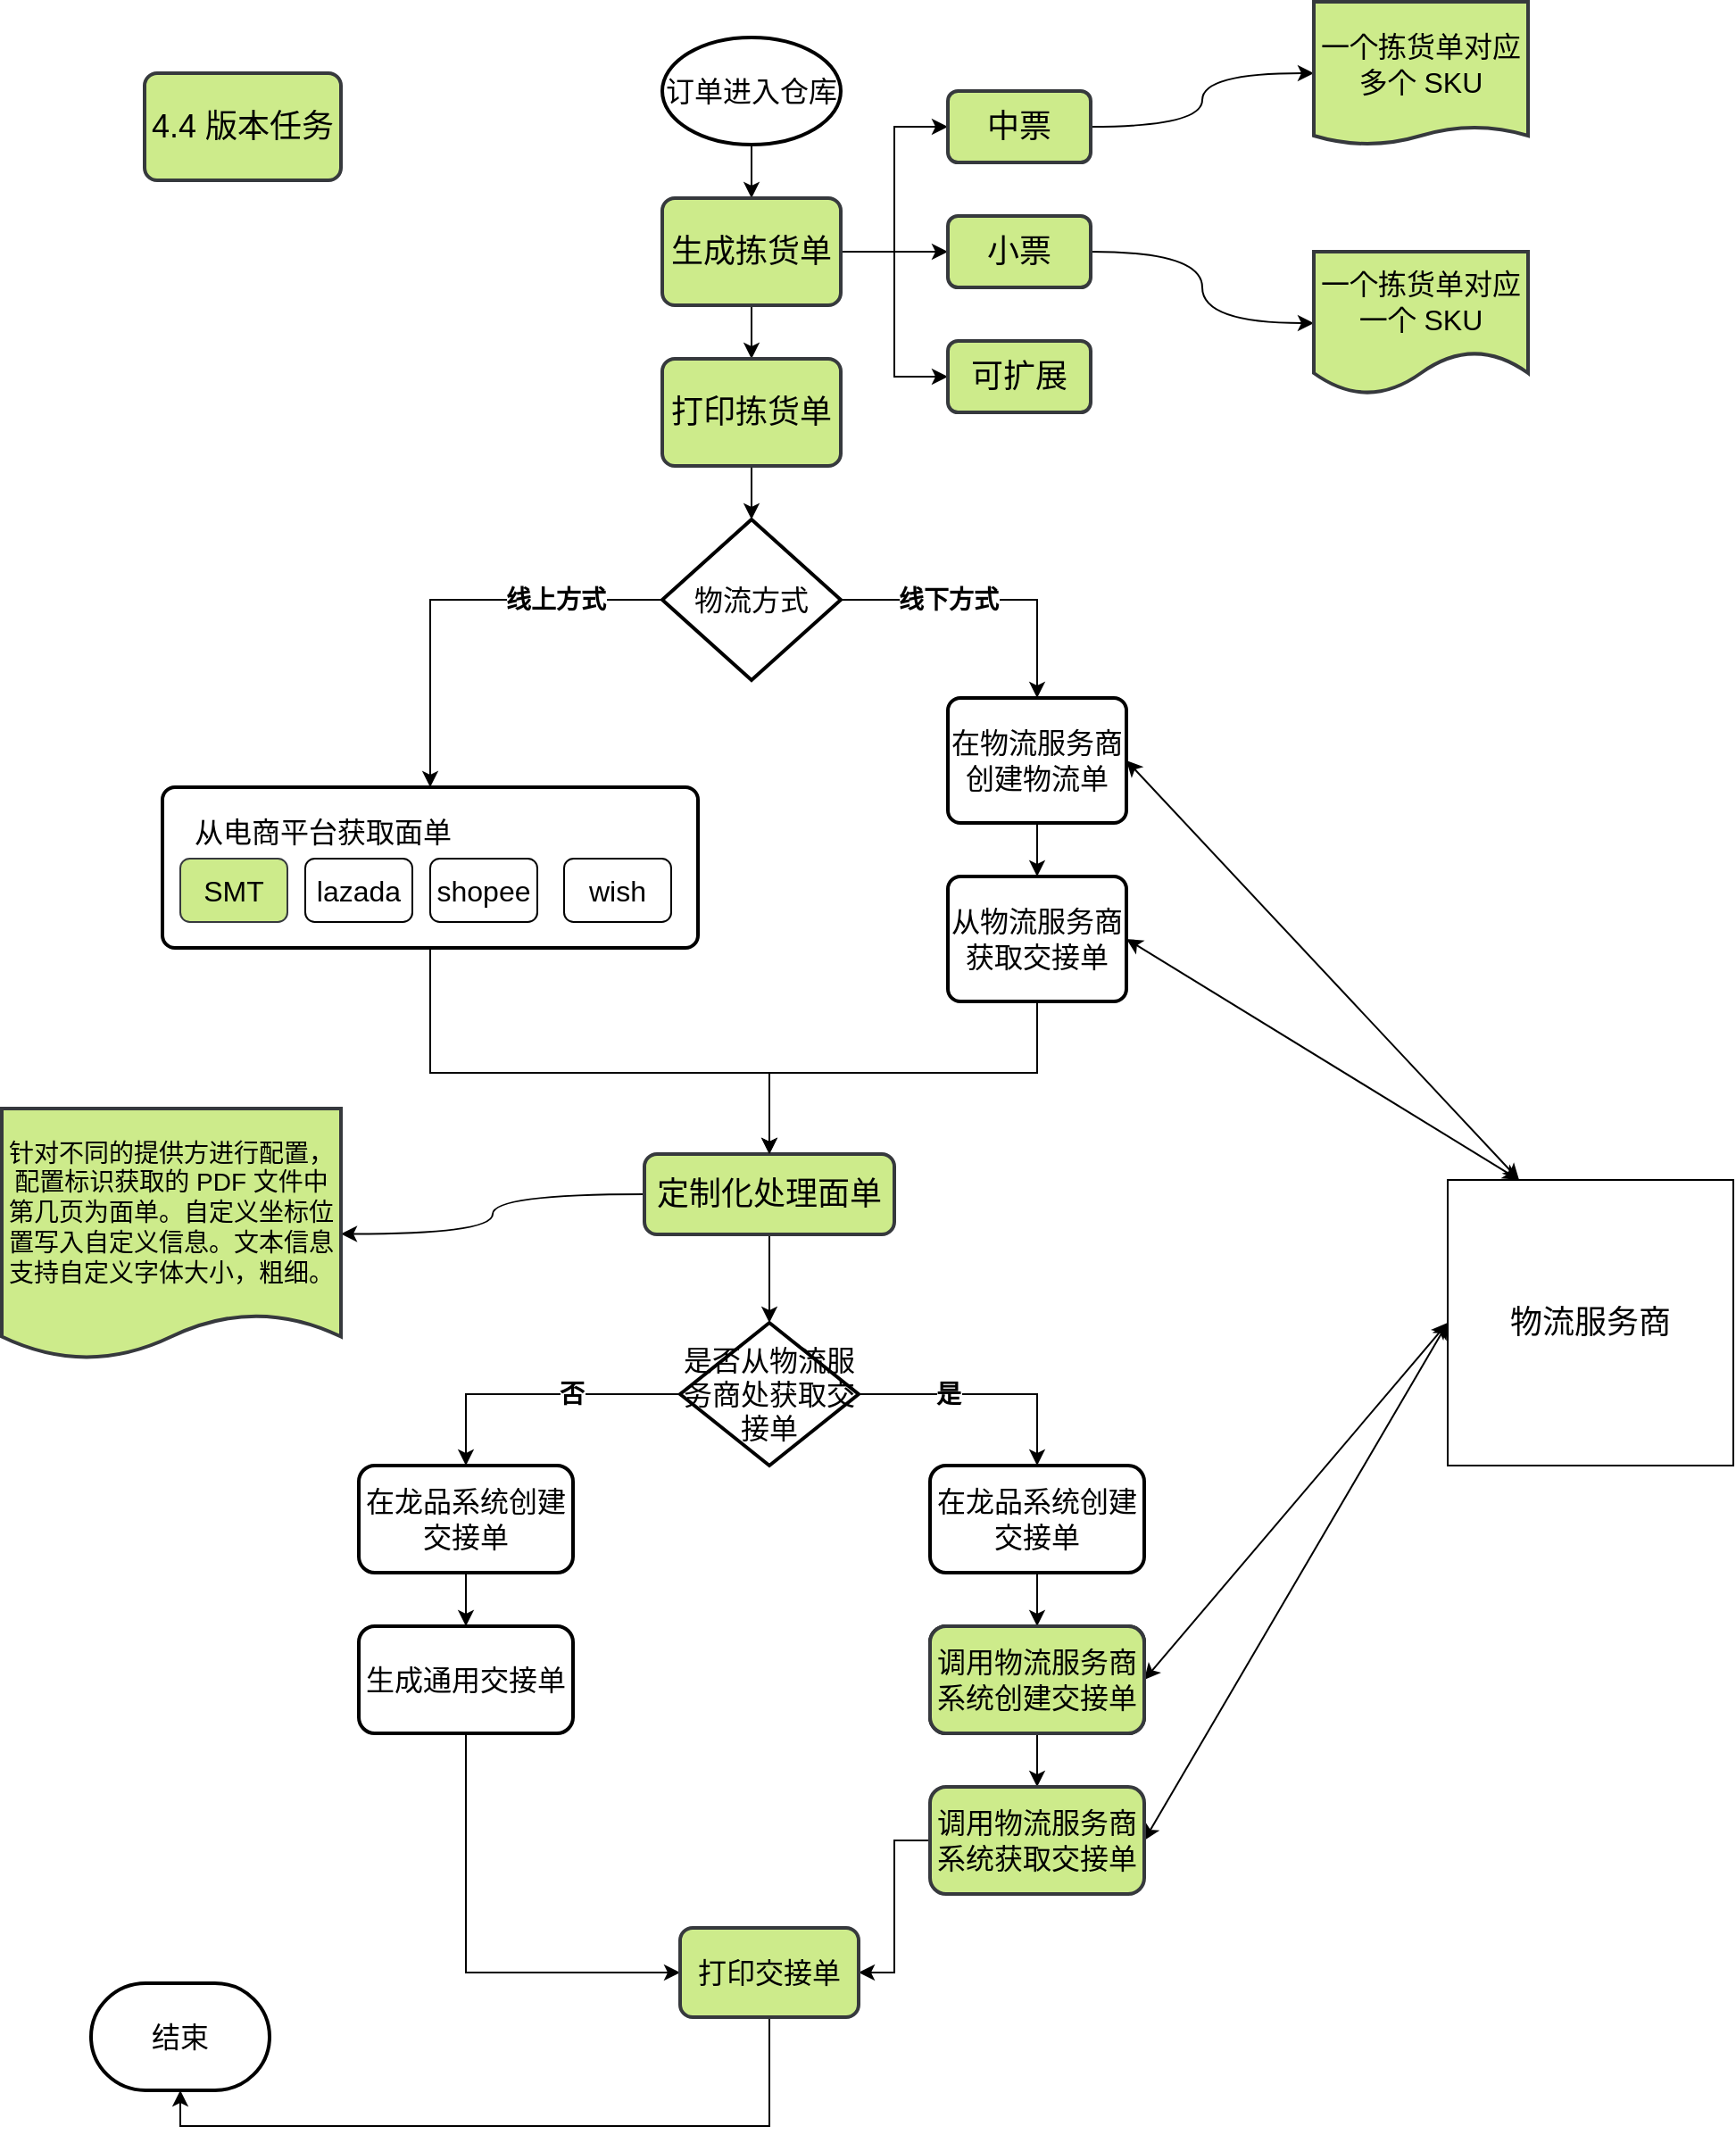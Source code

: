 <mxfile version="21.1.1" type="github">
  <diagram name="第 1 页" id="KuIml-AkiOZRVEyt4xdX">
    <mxGraphModel dx="1434" dy="756" grid="1" gridSize="10" guides="1" tooltips="1" connect="1" arrows="1" fold="1" page="1" pageScale="1" pageWidth="827" pageHeight="1169" math="0" shadow="0">
      <root>
        <mxCell id="0" />
        <mxCell id="1" parent="0" />
        <mxCell id="3qagU8p-PGzFSOpaCyJv-4" style="edgeStyle=orthogonalEdgeStyle;rounded=0;orthogonalLoop=1;jettySize=auto;html=1;" parent="1" source="3qagU8p-PGzFSOpaCyJv-1" target="3qagU8p-PGzFSOpaCyJv-3" edge="1">
          <mxGeometry relative="1" as="geometry" />
        </mxCell>
        <mxCell id="3qagU8p-PGzFSOpaCyJv-1" value="&lt;font style=&quot;font-size: 16px;&quot;&gt;订单进入仓库&lt;/font&gt;" style="strokeWidth=2;html=1;shape=mxgraph.flowchart.start_1;whiteSpace=wrap;" parent="1" vertex="1">
          <mxGeometry x="380" y="60" width="100" height="60" as="geometry" />
        </mxCell>
        <mxCell id="3qagU8p-PGzFSOpaCyJv-20" style="edgeStyle=orthogonalEdgeStyle;rounded=0;orthogonalLoop=1;jettySize=auto;html=1;" parent="1" source="3qagU8p-PGzFSOpaCyJv-3" target="3qagU8p-PGzFSOpaCyJv-19" edge="1">
          <mxGeometry relative="1" as="geometry" />
        </mxCell>
        <mxCell id="eLSRIM-IV2K5nEaeKlRg-40" style="edgeStyle=orthogonalEdgeStyle;rounded=0;orthogonalLoop=1;jettySize=auto;html=1;entryX=0;entryY=0.5;entryDx=0;entryDy=0;" edge="1" parent="1" source="3qagU8p-PGzFSOpaCyJv-3" target="3qagU8p-PGzFSOpaCyJv-10">
          <mxGeometry relative="1" as="geometry" />
        </mxCell>
        <mxCell id="eLSRIM-IV2K5nEaeKlRg-41" style="edgeStyle=orthogonalEdgeStyle;rounded=0;orthogonalLoop=1;jettySize=auto;html=1;entryX=0;entryY=0.5;entryDx=0;entryDy=0;" edge="1" parent="1" source="3qagU8p-PGzFSOpaCyJv-3" target="3qagU8p-PGzFSOpaCyJv-5">
          <mxGeometry relative="1" as="geometry" />
        </mxCell>
        <mxCell id="eLSRIM-IV2K5nEaeKlRg-42" style="edgeStyle=orthogonalEdgeStyle;rounded=0;orthogonalLoop=1;jettySize=auto;html=1;entryX=0;entryY=0.5;entryDx=0;entryDy=0;" edge="1" parent="1" source="3qagU8p-PGzFSOpaCyJv-3" target="3qagU8p-PGzFSOpaCyJv-12">
          <mxGeometry relative="1" as="geometry" />
        </mxCell>
        <mxCell id="3qagU8p-PGzFSOpaCyJv-3" value="&lt;font style=&quot;font-size: 18px;&quot;&gt;生成拣货单&lt;/font&gt;" style="rounded=1;whiteSpace=wrap;html=1;absoluteArcSize=1;arcSize=14;strokeWidth=2;fillColor=#cdeb8b;strokeColor=#36393d;" parent="1" vertex="1">
          <mxGeometry x="380" y="150" width="100" height="60" as="geometry" />
        </mxCell>
        <mxCell id="3qagU8p-PGzFSOpaCyJv-16" value="" style="edgeStyle=orthogonalEdgeStyle;orthogonalLoop=1;jettySize=auto;html=1;curved=1;" parent="1" source="3qagU8p-PGzFSOpaCyJv-5" target="3qagU8p-PGzFSOpaCyJv-15" edge="1">
          <mxGeometry relative="1" as="geometry" />
        </mxCell>
        <mxCell id="3qagU8p-PGzFSOpaCyJv-5" value="&lt;font style=&quot;font-size: 18px;&quot;&gt;中票&lt;/font&gt;" style="rounded=1;whiteSpace=wrap;html=1;arcSize=14;strokeWidth=2;fillColor=#cdeb8b;strokeColor=#36393d;" parent="1" vertex="1">
          <mxGeometry x="540" y="90" width="80" height="40" as="geometry" />
        </mxCell>
        <mxCell id="3qagU8p-PGzFSOpaCyJv-18" value="" style="edgeStyle=orthogonalEdgeStyle;orthogonalLoop=1;jettySize=auto;html=1;curved=1;" parent="1" source="3qagU8p-PGzFSOpaCyJv-10" target="3qagU8p-PGzFSOpaCyJv-17" edge="1">
          <mxGeometry relative="1" as="geometry" />
        </mxCell>
        <mxCell id="3qagU8p-PGzFSOpaCyJv-10" value="&lt;font style=&quot;font-size: 18px;&quot;&gt;小票&lt;/font&gt;" style="rounded=1;whiteSpace=wrap;html=1;arcSize=14;strokeWidth=2;fillColor=#cdeb8b;strokeColor=#36393d;" parent="1" vertex="1">
          <mxGeometry x="540" y="160" width="80" height="40" as="geometry" />
        </mxCell>
        <mxCell id="3qagU8p-PGzFSOpaCyJv-12" value="&lt;font style=&quot;font-size: 18px;&quot;&gt;可扩展&lt;/font&gt;" style="rounded=1;whiteSpace=wrap;html=1;arcSize=14;strokeWidth=2;fillColor=#cdeb8b;strokeColor=#36393d;" parent="1" vertex="1">
          <mxGeometry x="540" y="230" width="80" height="40" as="geometry" />
        </mxCell>
        <mxCell id="3qagU8p-PGzFSOpaCyJv-15" value="&lt;font style=&quot;font-size: 16px;&quot;&gt;一个拣货单对应多个 SKU&lt;/font&gt;" style="shape=document;whiteSpace=wrap;html=1;boundedLbl=1;rounded=1;arcSize=14;strokeWidth=2;size=0.125;fillColor=#cdeb8b;strokeColor=#36393d;" parent="1" vertex="1">
          <mxGeometry x="745" y="40" width="120" height="80" as="geometry" />
        </mxCell>
        <mxCell id="3qagU8p-PGzFSOpaCyJv-17" value="&lt;font style=&quot;font-size: 16px;&quot;&gt;一个拣货单对应一个 SKU&lt;/font&gt;" style="shape=document;whiteSpace=wrap;html=1;boundedLbl=1;rounded=1;arcSize=14;strokeWidth=2;fillColor=#cdeb8b;strokeColor=#36393d;" parent="1" vertex="1">
          <mxGeometry x="745" y="180" width="120" height="80" as="geometry" />
        </mxCell>
        <mxCell id="3qagU8p-PGzFSOpaCyJv-73" style="rounded=0;orthogonalLoop=1;jettySize=auto;html=1;entryX=0.5;entryY=0;entryDx=0;entryDy=0;entryPerimeter=0;elbow=vertical;" parent="1" source="3qagU8p-PGzFSOpaCyJv-19" target="3qagU8p-PGzFSOpaCyJv-70" edge="1">
          <mxGeometry relative="1" as="geometry" />
        </mxCell>
        <mxCell id="3qagU8p-PGzFSOpaCyJv-19" value="&lt;span style=&quot;font-size: 18px;&quot;&gt;打印拣货单&lt;/span&gt;" style="rounded=1;whiteSpace=wrap;html=1;absoluteArcSize=1;arcSize=14;strokeWidth=2;fillColor=#cdeb8b;strokeColor=#36393d;" parent="1" vertex="1">
          <mxGeometry x="380" y="240" width="100" height="60" as="geometry" />
        </mxCell>
        <mxCell id="eLSRIM-IV2K5nEaeKlRg-1" value="&lt;font style=&quot;font-size: 14px;&quot;&gt;&lt;b&gt;线上方式&lt;/b&gt;&lt;/font&gt;" style="edgeStyle=orthogonalEdgeStyle;rounded=0;orthogonalLoop=1;jettySize=auto;html=1;entryX=0.5;entryY=0;entryDx=0;entryDy=0;exitX=0;exitY=0.5;exitDx=0;exitDy=0;exitPerimeter=0;" edge="1" parent="1" source="3qagU8p-PGzFSOpaCyJv-70" target="eLSRIM-IV2K5nEaeKlRg-44">
          <mxGeometry x="-0.489" relative="1" as="geometry">
            <mxPoint x="260" y="450" as="targetPoint" />
            <mxPoint as="offset" />
          </mxGeometry>
        </mxCell>
        <mxCell id="eLSRIM-IV2K5nEaeKlRg-3" value="&lt;font style=&quot;font-size: 14px;&quot;&gt;&lt;b&gt;线下方式&lt;/b&gt;&lt;/font&gt;" style="edgeStyle=orthogonalEdgeStyle;rounded=0;orthogonalLoop=1;jettySize=auto;html=1;" edge="1" parent="1" source="3qagU8p-PGzFSOpaCyJv-70" target="eLSRIM-IV2K5nEaeKlRg-2">
          <mxGeometry x="-0.273" relative="1" as="geometry">
            <mxPoint as="offset" />
          </mxGeometry>
        </mxCell>
        <mxCell id="3qagU8p-PGzFSOpaCyJv-70" value="&lt;font style=&quot;font-size: 16px;&quot;&gt;物流方式&lt;/font&gt;" style="strokeWidth=2;html=1;shape=mxgraph.flowchart.decision;whiteSpace=wrap;" parent="1" vertex="1">
          <mxGeometry x="380" y="330" width="100" height="90" as="geometry" />
        </mxCell>
        <mxCell id="eLSRIM-IV2K5nEaeKlRg-5" style="edgeStyle=orthogonalEdgeStyle;rounded=0;orthogonalLoop=1;jettySize=auto;html=1;entryX=0.5;entryY=0;entryDx=0;entryDy=0;" edge="1" parent="1" source="eLSRIM-IV2K5nEaeKlRg-2" target="eLSRIM-IV2K5nEaeKlRg-4">
          <mxGeometry relative="1" as="geometry" />
        </mxCell>
        <mxCell id="eLSRIM-IV2K5nEaeKlRg-34" style="rounded=0;orthogonalLoop=1;jettySize=auto;html=1;startArrow=classic;startFill=1;exitX=1;exitY=0.5;exitDx=0;exitDy=0;entryX=0.25;entryY=0;entryDx=0;entryDy=0;" edge="1" parent="1" source="eLSRIM-IV2K5nEaeKlRg-2" target="eLSRIM-IV2K5nEaeKlRg-31">
          <mxGeometry relative="1" as="geometry" />
        </mxCell>
        <mxCell id="eLSRIM-IV2K5nEaeKlRg-2" value="&lt;span style=&quot;font-size: 16px;&quot;&gt;在物流服务商&lt;br&gt;创建物流单&lt;br&gt;&lt;/span&gt;" style="rounded=1;whiteSpace=wrap;html=1;absoluteArcSize=1;arcSize=14;strokeWidth=2;" vertex="1" parent="1">
          <mxGeometry x="540" y="430" width="100" height="70" as="geometry" />
        </mxCell>
        <mxCell id="eLSRIM-IV2K5nEaeKlRg-11" style="edgeStyle=orthogonalEdgeStyle;rounded=0;orthogonalLoop=1;jettySize=auto;html=1;entryX=0.5;entryY=0;entryDx=0;entryDy=0;exitX=0.5;exitY=1;exitDx=0;exitDy=0;" edge="1" parent="1" source="eLSRIM-IV2K5nEaeKlRg-4" target="eLSRIM-IV2K5nEaeKlRg-8">
          <mxGeometry relative="1" as="geometry">
            <Array as="points">
              <mxPoint x="590" y="640" />
              <mxPoint x="440" y="640" />
            </Array>
          </mxGeometry>
        </mxCell>
        <mxCell id="eLSRIM-IV2K5nEaeKlRg-33" style="rounded=0;orthogonalLoop=1;jettySize=auto;html=1;startArrow=classic;startFill=1;exitX=1;exitY=0.5;exitDx=0;exitDy=0;entryX=0.25;entryY=0;entryDx=0;entryDy=0;" edge="1" parent="1" source="eLSRIM-IV2K5nEaeKlRg-4" target="eLSRIM-IV2K5nEaeKlRg-31">
          <mxGeometry relative="1" as="geometry" />
        </mxCell>
        <mxCell id="eLSRIM-IV2K5nEaeKlRg-4" value="&lt;span style=&quot;font-size: 16px;&quot;&gt;从物流服务商&lt;br&gt;获取交接单&lt;br&gt;&lt;/span&gt;" style="rounded=1;whiteSpace=wrap;html=1;absoluteArcSize=1;arcSize=14;strokeWidth=2;" vertex="1" parent="1">
          <mxGeometry x="540" y="530" width="100" height="70" as="geometry" />
        </mxCell>
        <mxCell id="eLSRIM-IV2K5nEaeKlRg-7" value="" style="edgeStyle=orthogonalEdgeStyle;orthogonalLoop=1;jettySize=auto;html=1;curved=1;" edge="1" parent="1" source="eLSRIM-IV2K5nEaeKlRg-8" target="eLSRIM-IV2K5nEaeKlRg-9">
          <mxGeometry relative="1" as="geometry" />
        </mxCell>
        <mxCell id="eLSRIM-IV2K5nEaeKlRg-32" style="edgeStyle=orthogonalEdgeStyle;rounded=0;orthogonalLoop=1;jettySize=auto;html=1;" edge="1" parent="1" source="eLSRIM-IV2K5nEaeKlRg-8" target="eLSRIM-IV2K5nEaeKlRg-15">
          <mxGeometry relative="1" as="geometry" />
        </mxCell>
        <mxCell id="eLSRIM-IV2K5nEaeKlRg-8" value="&lt;span style=&quot;font-size: 18px;&quot;&gt;定制化处理面单&lt;/span&gt;" style="rounded=1;whiteSpace=wrap;html=1;absoluteArcSize=1;arcSize=14;strokeWidth=2;fillColor=#cdeb8b;strokeColor=#36393d;" vertex="1" parent="1">
          <mxGeometry x="370" y="685.5" width="140" height="45" as="geometry" />
        </mxCell>
        <mxCell id="eLSRIM-IV2K5nEaeKlRg-9" value="&lt;font style=&quot;font-size: 14px;&quot;&gt;针对不同的提供方进行配置，配置标识获取的 PDF 文件中第几页为面单。自定义坐标位置写入自定义信息。文本信息支持自定义字体大小，粗细。&lt;/font&gt;" style="shape=document;whiteSpace=wrap;html=1;boundedLbl=1;rounded=1;arcSize=14;strokeWidth=2;size=0.181;fillColor=#cdeb8b;strokeColor=#36393d;" vertex="1" parent="1">
          <mxGeometry x="10" y="660" width="190" height="140.5" as="geometry" />
        </mxCell>
        <mxCell id="eLSRIM-IV2K5nEaeKlRg-12" value="&lt;font style=&quot;font-size: 14px;&quot;&gt;&lt;b&gt;否&lt;/b&gt;&lt;/font&gt;" style="edgeStyle=orthogonalEdgeStyle;rounded=0;orthogonalLoop=1;jettySize=auto;html=1;entryX=0.5;entryY=0;entryDx=0;entryDy=0;" edge="1" parent="1" source="eLSRIM-IV2K5nEaeKlRg-15" target="eLSRIM-IV2K5nEaeKlRg-17">
          <mxGeometry x="-0.238" relative="1" as="geometry">
            <mxPoint as="offset" />
          </mxGeometry>
        </mxCell>
        <mxCell id="eLSRIM-IV2K5nEaeKlRg-13" style="edgeStyle=orthogonalEdgeStyle;rounded=0;orthogonalLoop=1;jettySize=auto;html=1;entryX=0.5;entryY=0;entryDx=0;entryDy=0;" edge="1" parent="1" source="eLSRIM-IV2K5nEaeKlRg-15" target="eLSRIM-IV2K5nEaeKlRg-20">
          <mxGeometry relative="1" as="geometry" />
        </mxCell>
        <mxCell id="eLSRIM-IV2K5nEaeKlRg-14" value="&lt;b&gt;&lt;font style=&quot;font-size: 14px;&quot;&gt;是&lt;/font&gt;&lt;/b&gt;" style="edgeLabel;html=1;align=center;verticalAlign=middle;resizable=0;points=[];" vertex="1" connectable="0" parent="eLSRIM-IV2K5nEaeKlRg-13">
          <mxGeometry x="-0.443" y="1" relative="1" as="geometry">
            <mxPoint x="11" y="1" as="offset" />
          </mxGeometry>
        </mxCell>
        <mxCell id="eLSRIM-IV2K5nEaeKlRg-15" value="&lt;font style=&quot;font-size: 16px;&quot;&gt;是否从物流服务商处获取交接单&lt;/font&gt;" style="strokeWidth=2;html=1;shape=mxgraph.flowchart.decision;whiteSpace=wrap;" vertex="1" parent="1">
          <mxGeometry x="390" y="780" width="100" height="80" as="geometry" />
        </mxCell>
        <mxCell id="eLSRIM-IV2K5nEaeKlRg-16" style="edgeStyle=orthogonalEdgeStyle;rounded=0;orthogonalLoop=1;jettySize=auto;html=1;" edge="1" parent="1" source="eLSRIM-IV2K5nEaeKlRg-17" target="eLSRIM-IV2K5nEaeKlRg-22">
          <mxGeometry relative="1" as="geometry" />
        </mxCell>
        <mxCell id="eLSRIM-IV2K5nEaeKlRg-17" value="&lt;font style=&quot;font-size: 16px;&quot;&gt;在龙品系统创建交接单&lt;/font&gt;" style="rounded=1;whiteSpace=wrap;html=1;strokeWidth=2;" vertex="1" parent="1">
          <mxGeometry x="210" y="860" width="120" height="60" as="geometry" />
        </mxCell>
        <mxCell id="eLSRIM-IV2K5nEaeKlRg-18" value="&lt;span style=&quot;font-size: 16px;&quot;&gt;结束&lt;/span&gt;" style="strokeWidth=2;html=1;shape=mxgraph.flowchart.terminator;whiteSpace=wrap;" vertex="1" parent="1">
          <mxGeometry x="60" y="1150" width="100" height="60" as="geometry" />
        </mxCell>
        <mxCell id="eLSRIM-IV2K5nEaeKlRg-19" style="edgeStyle=orthogonalEdgeStyle;rounded=0;orthogonalLoop=1;jettySize=auto;html=1;entryX=0.5;entryY=0;entryDx=0;entryDy=0;" edge="1" parent="1" source="eLSRIM-IV2K5nEaeKlRg-20" target="eLSRIM-IV2K5nEaeKlRg-25">
          <mxGeometry relative="1" as="geometry" />
        </mxCell>
        <mxCell id="eLSRIM-IV2K5nEaeKlRg-20" value="&lt;font style=&quot;font-size: 16px;&quot;&gt;在龙品系统创建交接单&lt;/font&gt;" style="rounded=1;whiteSpace=wrap;html=1;strokeWidth=2;" vertex="1" parent="1">
          <mxGeometry x="530" y="860" width="120" height="60" as="geometry" />
        </mxCell>
        <mxCell id="eLSRIM-IV2K5nEaeKlRg-21" style="edgeStyle=orthogonalEdgeStyle;rounded=0;orthogonalLoop=1;jettySize=auto;html=1;entryX=0;entryY=0.5;entryDx=0;entryDy=0;exitX=0.5;exitY=1;exitDx=0;exitDy=0;" edge="1" parent="1" source="eLSRIM-IV2K5nEaeKlRg-22" target="eLSRIM-IV2K5nEaeKlRg-30">
          <mxGeometry relative="1" as="geometry" />
        </mxCell>
        <mxCell id="eLSRIM-IV2K5nEaeKlRg-22" value="&lt;font style=&quot;font-size: 16px;&quot;&gt;生成通用交接单&lt;/font&gt;" style="rounded=1;whiteSpace=wrap;html=1;strokeWidth=2;" vertex="1" parent="1">
          <mxGeometry x="210" y="950" width="120" height="60" as="geometry" />
        </mxCell>
        <mxCell id="eLSRIM-IV2K5nEaeKlRg-23" style="edgeStyle=orthogonalEdgeStyle;rounded=0;orthogonalLoop=1;jettySize=auto;html=1;" edge="1" parent="1" source="eLSRIM-IV2K5nEaeKlRg-25" target="eLSRIM-IV2K5nEaeKlRg-28">
          <mxGeometry relative="1" as="geometry" />
        </mxCell>
        <mxCell id="eLSRIM-IV2K5nEaeKlRg-24" style="rounded=0;orthogonalLoop=1;jettySize=auto;html=1;entryX=0;entryY=0.5;entryDx=0;entryDy=0;endArrow=classic;endFill=1;startArrow=classic;startFill=1;exitX=1;exitY=0.5;exitDx=0;exitDy=0;" edge="1" parent="1" source="eLSRIM-IV2K5nEaeKlRg-25" target="eLSRIM-IV2K5nEaeKlRg-31">
          <mxGeometry relative="1" as="geometry" />
        </mxCell>
        <mxCell id="eLSRIM-IV2K5nEaeKlRg-25" value="&lt;font style=&quot;font-size: 16px;&quot;&gt;调用物流服务商系统创建交接单&lt;/font&gt;" style="rounded=1;whiteSpace=wrap;html=1;strokeWidth=2;" vertex="1" parent="1">
          <mxGeometry x="530" y="950" width="120" height="60" as="geometry" />
        </mxCell>
        <mxCell id="eLSRIM-IV2K5nEaeKlRg-26" style="edgeStyle=orthogonalEdgeStyle;rounded=0;orthogonalLoop=1;jettySize=auto;html=1;entryX=1;entryY=0.5;entryDx=0;entryDy=0;" edge="1" parent="1" source="eLSRIM-IV2K5nEaeKlRg-28" target="eLSRIM-IV2K5nEaeKlRg-30">
          <mxGeometry relative="1" as="geometry" />
        </mxCell>
        <mxCell id="eLSRIM-IV2K5nEaeKlRg-27" style="rounded=0;orthogonalLoop=1;jettySize=auto;html=1;entryX=0;entryY=0.5;entryDx=0;entryDy=0;startArrow=classic;startFill=1;exitX=1;exitY=0.5;exitDx=0;exitDy=0;" edge="1" parent="1" source="eLSRIM-IV2K5nEaeKlRg-28" target="eLSRIM-IV2K5nEaeKlRg-31">
          <mxGeometry relative="1" as="geometry" />
        </mxCell>
        <mxCell id="eLSRIM-IV2K5nEaeKlRg-28" value="&lt;font style=&quot;font-size: 16px;&quot;&gt;调用物流服务商系统获取交接单&lt;/font&gt;" style="rounded=1;whiteSpace=wrap;html=1;strokeWidth=2;fillColor=#cdeb8b;strokeColor=#36393d;" vertex="1" parent="1">
          <mxGeometry x="530" y="1040" width="120" height="60" as="geometry" />
        </mxCell>
        <mxCell id="eLSRIM-IV2K5nEaeKlRg-29" style="edgeStyle=orthogonalEdgeStyle;rounded=0;orthogonalLoop=1;jettySize=auto;html=1;entryX=0.5;entryY=1;entryDx=0;entryDy=0;entryPerimeter=0;exitX=0.5;exitY=1;exitDx=0;exitDy=0;" edge="1" parent="1" source="eLSRIM-IV2K5nEaeKlRg-30" target="eLSRIM-IV2K5nEaeKlRg-18">
          <mxGeometry relative="1" as="geometry" />
        </mxCell>
        <mxCell id="eLSRIM-IV2K5nEaeKlRg-30" value="&lt;font style=&quot;font-size: 16px;&quot;&gt;打印交接单&lt;/font&gt;" style="rounded=1;whiteSpace=wrap;html=1;absoluteArcSize=1;arcSize=14;strokeWidth=2;fillColor=#cdeb8b;strokeColor=#36393d;" vertex="1" parent="1">
          <mxGeometry x="390" y="1119" width="100" height="50" as="geometry" />
        </mxCell>
        <mxCell id="eLSRIM-IV2K5nEaeKlRg-31" value="&lt;font style=&quot;font-size: 18px;&quot;&gt;物流服务商&lt;/font&gt;" style="whiteSpace=wrap;html=1;aspect=fixed;" vertex="1" parent="1">
          <mxGeometry x="820" y="700" width="160" height="160" as="geometry" />
        </mxCell>
        <mxCell id="eLSRIM-IV2K5nEaeKlRg-38" value="&lt;font style=&quot;font-size: 16px;&quot;&gt;调用物流服务商系统创建交接单&lt;/font&gt;" style="rounded=1;whiteSpace=wrap;html=1;strokeWidth=2;fillColor=#cdeb8b;strokeColor=#36393d;" vertex="1" parent="1">
          <mxGeometry x="530" y="950" width="120" height="60" as="geometry" />
        </mxCell>
        <mxCell id="eLSRIM-IV2K5nEaeKlRg-39" value="&lt;span style=&quot;font-size: 18px;&quot;&gt;4.4 版本任务&lt;/span&gt;" style="rounded=1;whiteSpace=wrap;html=1;absoluteArcSize=1;arcSize=14;strokeWidth=2;fillColor=#cdeb8b;strokeColor=#36393d;" vertex="1" parent="1">
          <mxGeometry x="90" y="80" width="110" height="60" as="geometry" />
        </mxCell>
        <mxCell id="eLSRIM-IV2K5nEaeKlRg-51" style="edgeStyle=orthogonalEdgeStyle;rounded=0;orthogonalLoop=1;jettySize=auto;html=1;entryX=0.5;entryY=0;entryDx=0;entryDy=0;" edge="1" parent="1" source="eLSRIM-IV2K5nEaeKlRg-44" target="eLSRIM-IV2K5nEaeKlRg-8">
          <mxGeometry relative="1" as="geometry">
            <Array as="points">
              <mxPoint x="250" y="640" />
              <mxPoint x="440" y="640" />
            </Array>
          </mxGeometry>
        </mxCell>
        <mxCell id="eLSRIM-IV2K5nEaeKlRg-44" value="" style="rounded=1;whiteSpace=wrap;html=1;absoluteArcSize=1;arcSize=14;strokeWidth=2;" vertex="1" parent="1">
          <mxGeometry x="100" y="480" width="300" height="90" as="geometry" />
        </mxCell>
        <mxCell id="eLSRIM-IV2K5nEaeKlRg-46" value="&lt;font style=&quot;font-size: 16px;&quot;&gt;从电商平台获取面单&lt;/font&gt;" style="text;html=1;strokeColor=none;fillColor=none;align=center;verticalAlign=middle;whiteSpace=wrap;rounded=0;" vertex="1" parent="1">
          <mxGeometry x="110" y="490" width="160" height="30" as="geometry" />
        </mxCell>
        <mxCell id="eLSRIM-IV2K5nEaeKlRg-47" value="&lt;font style=&quot;font-size: 16px;&quot;&gt;SMT&lt;/font&gt;" style="rounded=1;whiteSpace=wrap;html=1;fillColor=#cdeb8b;strokeColor=#36393d;" vertex="1" parent="1">
          <mxGeometry x="110" y="520" width="60" height="35.5" as="geometry" />
        </mxCell>
        <mxCell id="eLSRIM-IV2K5nEaeKlRg-48" value="&lt;font style=&quot;font-size: 16px;&quot;&gt;lazada &lt;/font&gt;" style="rounded=1;whiteSpace=wrap;html=1;" vertex="1" parent="1">
          <mxGeometry x="180" y="520" width="60" height="35.5" as="geometry" />
        </mxCell>
        <mxCell id="eLSRIM-IV2K5nEaeKlRg-49" value="&lt;font style=&quot;font-size: 16px;&quot;&gt;shopee  &lt;/font&gt;" style="rounded=1;whiteSpace=wrap;html=1;" vertex="1" parent="1">
          <mxGeometry x="250" y="520" width="60" height="35.5" as="geometry" />
        </mxCell>
        <mxCell id="eLSRIM-IV2K5nEaeKlRg-50" value="&lt;font style=&quot;font-size: 16px;&quot;&gt;wish   &lt;/font&gt;" style="rounded=1;whiteSpace=wrap;html=1;" vertex="1" parent="1">
          <mxGeometry x="325" y="520" width="60" height="35.5" as="geometry" />
        </mxCell>
      </root>
    </mxGraphModel>
  </diagram>
</mxfile>
